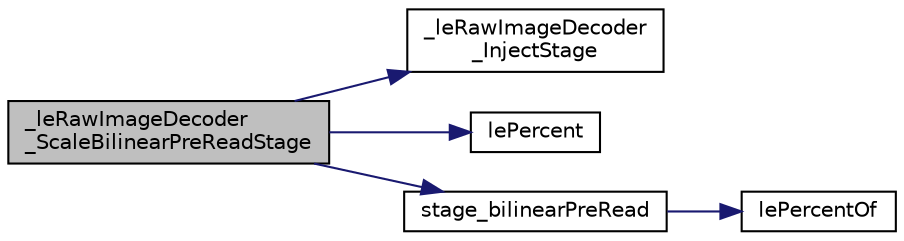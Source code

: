 digraph "_leRawImageDecoder_ScaleBilinearPreReadStage"
{
 // LATEX_PDF_SIZE
  edge [fontname="Helvetica",fontsize="10",labelfontname="Helvetica",labelfontsize="10"];
  node [fontname="Helvetica",fontsize="10",shape=record];
  rankdir="LR";
  Node1 [label="_leRawImageDecoder\l_ScaleBilinearPreReadStage",height=0.2,width=0.4,color="black", fillcolor="grey75", style="filled", fontcolor="black",tooltip=" "];
  Node1 -> Node2 [color="midnightblue",fontsize="10",style="solid",fontname="Helvetica"];
  Node2 [label="_leRawImageDecoder\l_InjectStage",height=0.2,width=0.4,color="black", fillcolor="white", style="filled",URL="$legato__imagedecoder__raw__scale_8c.html#afe19a22091ec64bedbf79fe6f9fdedb2",tooltip=" "];
  Node1 -> Node3 [color="midnightblue",fontsize="10",style="solid",fontname="Helvetica"];
  Node3 [label="lePercent",height=0.2,width=0.4,color="black", fillcolor="white", style="filled",URL="$legato__math_8c.html#a30dd455230a479c1d82d47a22a6d175e",tooltip=" "];
  Node1 -> Node4 [color="midnightblue",fontsize="10",style="solid",fontname="Helvetica"];
  Node4 [label="stage_bilinearPreRead",height=0.2,width=0.4,color="black", fillcolor="white", style="filled",URL="$legato__imagedecoder__raw__scale_8c.html#aed6f907c2523ba25f56a2b2f7fc0cdb2",tooltip=" "];
  Node4 -> Node5 [color="midnightblue",fontsize="10",style="solid",fontname="Helvetica"];
  Node5 [label="lePercentOf",height=0.2,width=0.4,color="black", fillcolor="white", style="filled",URL="$legato__math_8c.html#ae238ed9879981ecead3774ac347b1e38",tooltip=" "];
}
